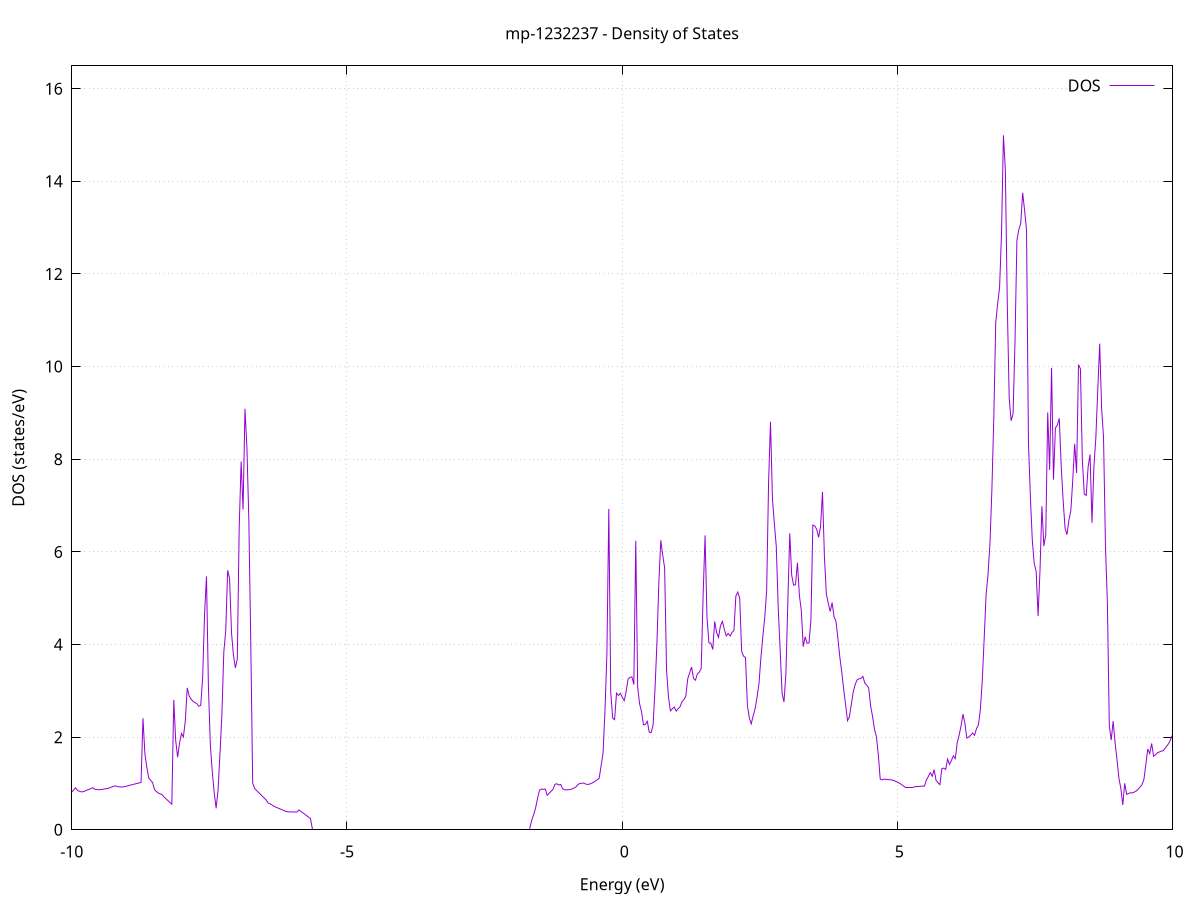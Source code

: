 set title 'mp-1232237 - Density of States'
set xlabel 'Energy (eV)'
set ylabel 'DOS (states/eV)'
set grid
set xrange [-10:10]
set yrange [0:16.493]
set xzeroaxis lt -1
set terminal png size 800,600
set output 'mp-1232237_dos_gnuplot.png'
plot '-' using 1:2 with lines title 'DOS'
-48.056400 0.000000
-48.021400 0.000000
-47.986400 0.000000
-47.951500 0.000000
-47.916500 0.000000
-47.881500 0.000000
-47.846500 0.000000
-47.811600 0.000000
-47.776600 0.000000
-47.741600 0.000000
-47.706600 0.000000
-47.671600 0.000000
-47.636700 0.000000
-47.601700 0.000000
-47.566700 0.000000
-47.531700 0.000000
-47.496800 0.000000
-47.461800 0.000000
-47.426800 0.000000
-47.391800 0.000000
-47.356800 0.000000
-47.321900 0.000000
-47.286900 0.000000
-47.251900 0.000000
-47.216900 0.000000
-47.182000 0.000000
-47.147000 0.000000
-47.112000 0.000000
-47.077000 0.000000
-47.042100 0.000000
-47.007100 0.000000
-46.972100 0.000000
-46.937100 0.000000
-46.902100 0.000000
-46.867200 0.000000
-46.832200 0.000000
-46.797200 0.000000
-46.762200 0.000000
-46.727300 0.000000
-46.692300 0.000000
-46.657300 0.000000
-46.622300 0.000000
-46.587300 0.000000
-46.552400 0.000000
-46.517400 0.000000
-46.482400 0.000000
-46.447400 0.000000
-46.412500 0.000000
-46.377500 0.000000
-46.342500 0.000000
-46.307500 0.000000
-46.272500 0.000000
-46.237600 0.000000
-46.202600 0.000000
-46.167600 0.000000
-46.132600 0.000000
-46.097700 0.000000
-46.062700 0.000000
-46.027700 0.000000
-45.992700 0.000000
-45.957800 0.000000
-45.922800 0.000000
-45.887800 0.000000
-45.852800 0.000000
-45.817800 0.000000
-45.782900 0.000000
-45.747900 0.000000
-45.712900 0.000000
-45.677900 0.000000
-45.643000 0.000000
-45.608000 0.000000
-45.573000 0.000000
-45.538000 0.000000
-45.503000 0.000000
-45.468100 0.000000
-45.433100 0.000000
-45.398100 0.000000
-45.363100 0.000000
-45.328200 0.000000
-45.293200 0.000000
-45.258200 0.000000
-45.223200 0.000000
-45.188200 0.000000
-45.153300 0.000000
-45.118300 0.000000
-45.083300 0.000000
-45.048300 0.000000
-45.013400 0.000000
-44.978400 0.000000
-44.943400 0.000000
-44.908400 0.000000
-44.873500 856.305300
-44.838500 0.000000
-44.803500 0.000000
-44.768500 0.000000
-44.733500 0.000000
-44.698600 0.000000
-44.663600 0.000000
-44.628600 0.000000
-44.593600 0.000000
-44.558700 0.000000
-44.523700 0.000000
-44.488700 0.000000
-44.453700 0.000000
-44.418700 0.000000
-44.383800 0.000000
-44.348800 0.000000
-44.313800 0.000000
-44.278800 0.000000
-44.243900 0.000000
-44.208900 0.000000
-44.173900 0.000000
-44.138900 0.000000
-44.103900 0.000000
-44.069000 0.000000
-44.034000 0.000000
-43.999000 0.000000
-43.964000 0.000000
-43.929100 0.000000
-43.894100 0.000000
-43.859100 0.000000
-43.824100 0.000000
-43.789200 0.000000
-43.754200 0.000000
-43.719200 0.000000
-43.684200 0.000000
-43.649200 0.000000
-43.614300 0.000000
-43.579300 0.000000
-43.544300 0.000000
-43.509300 0.000000
-43.474400 0.000000
-43.439400 0.000000
-43.404400 0.000000
-43.369400 0.000000
-43.334400 0.000000
-43.299500 0.000000
-43.264500 0.000000
-43.229500 0.000000
-43.194500 0.000000
-43.159600 0.000000
-43.124600 0.000000
-43.089600 0.000000
-43.054600 0.000000
-43.019600 0.000000
-42.984700 0.000000
-42.949700 0.000000
-42.914700 0.000000
-42.879700 0.000000
-42.844800 0.000000
-42.809800 0.000000
-42.774800 0.000000
-42.739800 0.000000
-42.704900 0.000000
-42.669900 0.000000
-42.634900 0.000000
-42.599900 0.000000
-42.564900 0.000000
-42.530000 0.000000
-42.495000 0.000000
-42.460000 0.000000
-42.425000 0.000000
-42.390100 0.000000
-42.355100 0.000000
-42.320100 0.000000
-42.285100 0.000000
-42.250100 0.000000
-42.215200 0.000000
-42.180200 0.000000
-42.145200 0.000000
-42.110200 0.000000
-42.075300 0.000000
-42.040300 0.000000
-42.005300 0.000000
-41.970300 0.000000
-41.935300 0.000000
-41.900400 0.000000
-41.865400 0.000000
-41.830400 0.000000
-41.795400 0.000000
-41.760500 0.000000
-41.725500 0.000000
-41.690500 0.000000
-41.655500 0.000000
-41.620600 0.000000
-41.585600 0.000000
-41.550600 0.000000
-41.515600 0.000000
-41.480600 0.000000
-41.445700 0.000000
-41.410700 0.000000
-41.375700 0.000000
-41.340700 0.000000
-41.305800 0.000000
-41.270800 0.000000
-41.235800 0.000000
-41.200800 0.000000
-41.165800 0.000000
-41.130900 0.000000
-41.095900 0.000000
-41.060900 0.000000
-41.025900 0.000000
-40.991000 0.000000
-40.956000 0.000000
-40.921000 0.000000
-40.886000 0.000000
-40.851000 0.000000
-40.816100 0.000000
-40.781100 0.000000
-40.746100 0.000000
-40.711100 0.000000
-40.676200 0.000000
-40.641200 0.000000
-40.606200 0.000000
-40.571200 0.000000
-40.536300 0.000000
-40.501300 0.000000
-40.466300 0.000000
-40.431300 0.000000
-40.396300 0.000000
-40.361400 0.000000
-40.326400 0.000000
-40.291400 0.000000
-40.256400 0.000000
-40.221500 0.000000
-40.186500 0.000000
-40.151500 0.000000
-40.116500 0.000000
-40.081500 0.000000
-40.046600 0.000000
-40.011600 0.000000
-39.976600 0.000000
-39.941600 0.000000
-39.906700 0.000000
-39.871700 0.000000
-39.836700 0.000000
-39.801700 0.000000
-39.766700 0.000000
-39.731800 0.000000
-39.696800 0.000000
-39.661800 0.000000
-39.626800 0.000000
-39.591900 0.000000
-39.556900 0.000000
-39.521900 0.000000
-39.486900 0.000000
-39.452000 0.000000
-39.417000 0.000000
-39.382000 0.000000
-39.347000 0.000000
-39.312000 0.000000
-39.277100 0.000000
-39.242100 0.000000
-39.207100 0.000000
-39.172100 0.000000
-39.137200 0.000000
-39.102200 0.000000
-39.067200 0.000000
-39.032200 0.000000
-38.997200 0.000000
-38.962300 0.000000
-38.927300 0.000000
-38.892300 0.000000
-38.857300 0.000000
-38.822400 0.000000
-38.787400 0.000000
-38.752400 0.000000
-38.717400 0.000000
-38.682400 0.000000
-38.647500 0.000000
-38.612500 0.000000
-38.577500 0.000000
-38.542500 0.000000
-38.507600 0.000000
-38.472600 0.000000
-38.437600 0.000000
-38.402600 0.000000
-38.367700 0.000000
-38.332700 0.000000
-38.297700 0.000000
-38.262700 0.000000
-38.227700 0.000000
-38.192800 0.000000
-38.157800 0.000000
-38.122800 0.000000
-38.087800 0.000000
-38.052900 0.000000
-38.017900 0.000000
-37.982900 0.000000
-37.947900 0.000000
-37.912900 0.000000
-37.878000 0.000000
-37.843000 0.000000
-37.808000 0.000000
-37.773000 0.000000
-37.738100 0.000000
-37.703100 0.000000
-37.668100 0.000000
-37.633100 0.000000
-37.598100 0.000000
-37.563200 0.000000
-37.528200 0.000000
-37.493200 0.000000
-37.458200 0.000000
-37.423300 0.000000
-37.388300 0.000000
-37.353300 0.000000
-37.318300 0.000000
-37.283400 0.000000
-37.248400 0.000000
-37.213400 0.000000
-37.178400 0.000000
-37.143400 0.000000
-37.108500 0.000000
-37.073500 0.000000
-37.038500 0.000000
-37.003500 0.000000
-36.968600 0.000000
-36.933600 0.000000
-36.898600 0.000000
-36.863600 0.000000
-36.828600 0.000000
-36.793700 0.000000
-36.758700 0.000000
-36.723700 0.000000
-36.688700 0.000000
-36.653800 0.000000
-36.618800 0.000000
-36.583800 0.000000
-36.548800 0.000000
-36.513800 0.000000
-36.478900 0.000000
-36.443900 0.000000
-36.408900 0.000000
-36.373900 0.000000
-36.339000 0.000000
-36.304000 0.000000
-36.269000 0.000000
-36.234000 0.000000
-36.199100 0.000000
-36.164100 0.000000
-36.129100 0.000000
-36.094100 0.000000
-36.059100 0.000000
-36.024200 0.000000
-35.989200 0.000000
-35.954200 0.000000
-35.919200 0.000000
-35.884300 0.000000
-35.849300 0.000000
-35.814300 0.000000
-35.779300 0.000000
-35.744300 0.000000
-35.709400 0.000000
-35.674400 0.000000
-35.639400 0.000000
-35.604400 0.000000
-35.569500 0.000000
-35.534500 0.000000
-35.499500 0.000000
-35.464500 0.000000
-35.429500 0.000000
-35.394600 0.000000
-35.359600 0.000000
-35.324600 0.000000
-35.289600 0.000000
-35.254700 0.000000
-35.219700 0.000000
-35.184700 0.000000
-35.149700 0.000000
-35.114800 0.000000
-35.079800 0.000000
-35.044800 0.000000
-35.009800 0.000000
-34.974800 0.000000
-34.939900 0.000000
-34.904900 0.000000
-34.869900 0.000000
-34.834900 0.000000
-34.800000 0.000000
-34.765000 0.000000
-34.730000 0.000000
-34.695000 0.000000
-34.660000 0.000000
-34.625100 0.000000
-34.590100 0.000000
-34.555100 0.000000
-34.520100 0.000000
-34.485200 0.000000
-34.450200 0.000000
-34.415200 0.000000
-34.380200 0.000000
-34.345200 0.000000
-34.310300 0.000000
-34.275300 0.000000
-34.240300 0.000000
-34.205300 0.000000
-34.170400 0.000000
-34.135400 0.000000
-34.100400 0.000000
-34.065400 0.000000
-34.030500 0.000000
-33.995500 0.000000
-33.960500 0.000000
-33.925500 0.000000
-33.890500 0.000000
-33.855600 0.000000
-33.820600 0.000000
-33.785600 0.000000
-33.750600 0.000000
-33.715700 0.000000
-33.680700 0.000000
-33.645700 0.000000
-33.610700 0.000000
-33.575700 0.000000
-33.540800 0.000000
-33.505800 0.000000
-33.470800 0.000000
-33.435800 0.000000
-33.400900 0.000000
-33.365900 0.000000
-33.330900 0.000000
-33.295900 0.000000
-33.260900 0.000000
-33.226000 0.000000
-33.191000 0.000000
-33.156000 0.000000
-33.121000 0.000000
-33.086100 0.000000
-33.051100 0.000000
-33.016100 0.000000
-32.981100 0.000000
-32.946200 0.000000
-32.911200 0.000000
-32.876200 0.000000
-32.841200 0.000000
-32.806200 0.000000
-32.771300 0.000000
-32.736300 0.000000
-32.701300 0.000000
-32.666300 0.000000
-32.631400 0.000000
-32.596400 0.000000
-32.561400 0.000000
-32.526400 0.000000
-32.491400 0.000000
-32.456500 0.000000
-32.421500 0.000000
-32.386500 0.000000
-32.351500 0.000000
-32.316600 0.000000
-32.281600 0.000000
-32.246600 0.000000
-32.211600 0.000000
-32.176600 0.000000
-32.141700 0.000000
-32.106700 0.000000
-32.071700 0.000000
-32.036700 0.000000
-32.001800 0.000000
-31.966800 0.000000
-31.931800 0.000000
-31.896800 0.000000
-31.861900 0.000000
-31.826900 0.000000
-31.791900 0.000000
-31.756900 0.000000
-31.721900 0.000000
-31.687000 0.000000
-31.652000 0.000000
-31.617000 0.000000
-31.582000 0.000000
-31.547100 0.000000
-31.512100 0.000000
-31.477100 0.000000
-31.442100 0.000000
-31.407100 0.000000
-31.372200 0.000000
-31.337200 0.000000
-31.302200 0.000000
-31.267200 0.000000
-31.232300 0.000000
-31.197300 0.000000
-31.162300 0.000000
-31.127300 0.000000
-31.092400 0.000000
-31.057400 0.000000
-31.022400 0.000000
-30.987400 0.000000
-30.952400 0.000000
-30.917500 0.000000
-30.882500 0.000000
-30.847500 0.000000
-30.812500 0.000000
-30.777600 0.000000
-30.742600 0.000000
-30.707600 0.000000
-30.672600 0.000000
-30.637600 0.000000
-30.602700 0.000000
-30.567700 0.000000
-30.532700 0.000000
-30.497700 0.000000
-30.462800 0.000000
-30.427800 0.000000
-30.392800 0.000000
-30.357800 0.000000
-30.322800 0.000000
-30.287900 0.000000
-30.252900 0.000000
-30.217900 0.000000
-30.182900 0.000000
-30.148000 0.000000
-30.113000 0.000000
-30.078000 0.000000
-30.043000 0.000000
-30.008100 0.000000
-29.973100 0.000000
-29.938100 0.000000
-29.903100 0.000000
-29.868100 0.000000
-29.833200 0.000000
-29.798200 0.000000
-29.763200 0.000000
-29.728200 0.000000
-29.693300 0.000000
-29.658300 0.000000
-29.623300 0.000000
-29.588300 0.000000
-29.553300 0.000000
-29.518400 0.000000
-29.483400 0.000000
-29.448400 0.000000
-29.413400 0.000000
-29.378500 0.000000
-29.343500 0.000000
-29.308500 0.000000
-29.273500 0.000000
-29.238500 0.000000
-29.203600 0.000000
-29.168600 0.000000
-29.133600 0.000000
-29.098600 0.000000
-29.063700 0.000000
-29.028700 0.000000
-28.993700 0.000000
-28.958700 0.000000
-28.923800 0.000000
-28.888800 0.000000
-28.853800 0.000000
-28.818800 0.000000
-28.783800 0.000000
-28.748900 0.000000
-28.713900 0.000000
-28.678900 0.000000
-28.643900 0.000000
-28.609000 0.000000
-28.574000 0.000000
-28.539000 0.000000
-28.504000 0.000000
-28.469000 0.000000
-28.434100 0.000000
-28.399100 0.000000
-28.364100 0.000000
-28.329100 0.000000
-28.294200 0.000000
-28.259200 0.000000
-28.224200 0.000000
-28.189200 0.000000
-28.154200 0.000000
-28.119300 0.000000
-28.084300 0.000000
-28.049300 0.000000
-28.014300 0.000000
-27.979400 0.000000
-27.944400 0.000000
-27.909400 0.000000
-27.874400 0.000000
-27.839500 0.000000
-27.804500 0.000000
-27.769500 0.000000
-27.734500 0.000000
-27.699500 0.000000
-27.664600 0.000000
-27.629600 0.000000
-27.594600 0.000000
-27.559600 0.000000
-27.524700 0.000000
-27.489700 0.000000
-27.454700 0.000000
-27.419700 0.000000
-27.384700 0.000000
-27.349800 0.000000
-27.314800 0.000000
-27.279800 0.000000
-27.244800 0.000000
-27.209900 0.000000
-27.174900 0.000000
-27.139900 0.000000
-27.104900 0.000000
-27.069900 0.000000
-27.035000 0.000000
-27.000000 0.000000
-26.965000 0.000000
-26.930000 0.000000
-26.895100 0.000000
-26.860100 0.000000
-26.825100 0.000000
-26.790100 0.000000
-26.755200 0.000000
-26.720200 0.000000
-26.685200 0.000000
-26.650200 0.000000
-26.615200 0.000000
-26.580300 0.000000
-26.545300 0.000000
-26.510300 0.000000
-26.475300 0.000000
-26.440400 0.000000
-26.405400 0.000000
-26.370400 0.000000
-26.335400 0.000000
-26.300400 0.000000
-26.265500 0.000000
-26.230500 0.000000
-26.195500 0.000000
-26.160500 0.000000
-26.125600 0.000000
-26.090600 0.000000
-26.055600 0.000000
-26.020600 0.000000
-25.985600 0.000000
-25.950700 0.000000
-25.915700 0.000000
-25.880700 0.000000
-25.845700 0.000000
-25.810800 0.000000
-25.775800 0.000000
-25.740800 0.000000
-25.705800 0.000000
-25.670900 0.000000
-25.635900 0.000000
-25.600900 0.000000
-25.565900 0.000000
-25.530900 0.000000
-25.496000 0.000000
-25.461000 0.000000
-25.426000 0.000000
-25.391000 0.000000
-25.356100 0.000000
-25.321100 0.000000
-25.286100 0.000000
-25.251100 0.000000
-25.216100 0.000000
-25.181200 0.000000
-25.146200 0.000000
-25.111200 0.000000
-25.076200 0.000000
-25.041300 0.000000
-25.006300 0.000000
-24.971300 0.000000
-24.936300 0.000000
-24.901300 0.000000
-24.866400 0.000000
-24.831400 0.000000
-24.796400 0.000000
-24.761400 0.000000
-24.726500 0.000000
-24.691500 0.000000
-24.656500 0.000000
-24.621500 0.000000
-24.586600 0.000000
-24.551600 0.000000
-24.516600 0.000000
-24.481600 0.000000
-24.446600 0.000000
-24.411700 0.000000
-24.376700 0.000000
-24.341700 0.000000
-24.306700 0.000000
-24.271800 0.000000
-24.236800 0.000000
-24.201800 0.000000
-24.166800 0.000000
-24.131800 0.000000
-24.096900 0.000000
-24.061900 0.000000
-24.026900 0.000000
-23.991900 0.000000
-23.957000 0.000000
-23.922000 0.000000
-23.887000 0.000000
-23.852000 0.000000
-23.817000 0.000000
-23.782100 0.000000
-23.747100 0.000000
-23.712100 0.000000
-23.677100 0.000000
-23.642200 0.000000
-23.607200 0.000000
-23.572200 96.468800
-23.537200 345.385600
-23.502300 0.000000
-23.467300 0.000000
-23.432300 0.000000
-23.397300 0.000000
-23.362300 0.000000
-23.327400 0.000000
-23.292400 0.000000
-23.257400 0.000000
-23.222400 0.000000
-23.187500 0.000000
-23.152500 0.000000
-23.117500 0.000000
-23.082500 0.000000
-23.047500 0.000000
-23.012600 0.000000
-22.977600 0.000000
-22.942600 0.000000
-22.907600 0.000000
-22.872700 0.000000
-22.837700 0.000000
-22.802700 0.000000
-22.767700 0.000000
-22.732700 0.000000
-22.697800 0.000000
-22.662800 0.000000
-22.627800 0.000000
-22.592800 0.000000
-22.557900 0.000000
-22.522900 0.000000
-22.487900 0.000000
-22.452900 0.000000
-22.418000 0.000000
-22.383000 0.000000
-22.348000 0.000000
-22.313000 0.000000
-22.278000 0.000000
-22.243100 0.000000
-22.208100 0.000000
-22.173100 0.000000
-22.138100 0.000000
-22.103200 0.000000
-22.068200 0.000000
-22.033200 0.000000
-21.998200 0.000000
-21.963200 0.000000
-21.928300 0.000000
-21.893300 0.000000
-21.858300 0.000000
-21.823300 0.000000
-21.788400 0.000000
-21.753400 0.000000
-21.718400 0.000000
-21.683400 0.000000
-21.648400 0.000000
-21.613500 0.000000
-21.578500 0.000000
-21.543500 0.000000
-21.508500 0.000000
-21.473600 0.000000
-21.438600 0.000000
-21.403600 0.000000
-21.368600 0.000000
-21.333700 0.000000
-21.298700 0.000000
-21.263700 0.000000
-21.228700 0.000000
-21.193700 0.000000
-21.158800 0.000000
-21.123800 0.000000
-21.088800 0.000000
-21.053800 0.000000
-21.018900 0.000000
-20.983900 0.000000
-20.948900 0.000000
-20.913900 0.000000
-20.878900 0.000000
-20.844000 0.000000
-20.809000 0.000000
-20.774000 0.000000
-20.739000 0.000000
-20.704100 0.000000
-20.669100 0.000000
-20.634100 0.000000
-20.599100 0.000000
-20.564100 0.000000
-20.529200 0.000000
-20.494200 0.000000
-20.459200 0.000000
-20.424200 0.000000
-20.389300 0.000000
-20.354300 0.000000
-20.319300 0.000000
-20.284300 0.000000
-20.249400 0.000000
-20.214400 0.000000
-20.179400 0.000000
-20.144400 0.000000
-20.109400 0.000000
-20.074500 0.000000
-20.039500 0.000000
-20.004500 0.000000
-19.969500 0.000000
-19.934600 0.000000
-19.899600 0.000000
-19.864600 0.000000
-19.829600 0.000000
-19.794600 0.000000
-19.759700 0.000000
-19.724700 0.000000
-19.689700 0.000000
-19.654700 0.000000
-19.619800 0.000000
-19.584800 0.000000
-19.549800 0.000000
-19.514800 0.000000
-19.479800 0.000000
-19.444900 0.000000
-19.409900 0.000000
-19.374900 0.000000
-19.339900 0.000000
-19.305000 0.000000
-19.270000 0.000000
-19.235000 0.000000
-19.200000 0.000000
-19.165100 0.000000
-19.130100 0.000000
-19.095100 0.000000
-19.060100 0.000000
-19.025100 0.000000
-18.990200 0.000000
-18.955200 0.000000
-18.920200 0.000000
-18.885200 0.000000
-18.850300 0.000000
-18.815300 0.000000
-18.780300 0.000000
-18.745300 0.000000
-18.710300 0.000000
-18.675400 0.000000
-18.640400 0.000000
-18.605400 0.000000
-18.570400 0.000000
-18.535500 0.000000
-18.500500 0.000000
-18.465500 0.000000
-18.430500 0.000000
-18.395500 0.000000
-18.360600 0.000000
-18.325600 0.000000
-18.290600 0.000000
-18.255600 0.000000
-18.220700 0.000000
-18.185700 0.000000
-18.150700 0.000000
-18.115700 0.000000
-18.080800 0.000000
-18.045800 0.000000
-18.010800 0.000000
-17.975800 0.000000
-17.940800 0.000000
-17.905900 0.000000
-17.870900 0.000000
-17.835900 0.000000
-17.800900 0.000000
-17.766000 0.000000
-17.731000 0.000000
-17.696000 0.000000
-17.661000 0.000000
-17.626000 0.000000
-17.591100 0.000000
-17.556100 0.000000
-17.521100 0.000000
-17.486100 0.000000
-17.451200 0.000000
-17.416200 0.000000
-17.381200 0.000000
-17.346200 0.000000
-17.311200 0.000000
-17.276300 0.000000
-17.241300 0.000000
-17.206300 0.000000
-17.171300 0.000000
-17.136400 0.000000
-17.101400 0.000000
-17.066400 0.000000
-17.031400 0.000000
-16.996500 0.000000
-16.961500 0.000000
-16.926500 0.000000
-16.891500 0.000000
-16.856500 0.000000
-16.821600 0.000000
-16.786600 0.000000
-16.751600 0.000000
-16.716600 0.000000
-16.681700 0.000000
-16.646700 0.000000
-16.611700 0.000000
-16.576700 0.000000
-16.541700 0.000000
-16.506800 0.000000
-16.471800 0.000000
-16.436800 0.000000
-16.401800 0.000000
-16.366900 0.000000
-16.331900 0.000000
-16.296900 0.000000
-16.261900 0.000000
-16.226900 0.000000
-16.192000 0.000000
-16.157000 0.000000
-16.122000 0.000000
-16.087000 0.000000
-16.052100 0.000000
-16.017100 0.000000
-15.982100 0.000000
-15.947100 0.000000
-15.912200 0.000000
-15.877200 0.000000
-15.842200 0.000000
-15.807200 0.000000
-15.772200 0.000000
-15.737300 0.000000
-15.702300 0.000000
-15.667300 0.000000
-15.632300 0.000000
-15.597400 0.000000
-15.562400 0.000000
-15.527400 0.000000
-15.492400 0.000000
-15.457400 0.000000
-15.422500 0.000000
-15.387500 0.000000
-15.352500 0.000000
-15.317500 0.000000
-15.282600 0.000000
-15.247600 0.000000
-15.212600 0.000000
-15.177600 0.000000
-15.142600 0.000000
-15.107700 0.000000
-15.072700 0.000000
-15.037700 0.000000
-15.002700 0.000000
-14.967800 0.000000
-14.932800 0.000000
-14.897800 0.000000
-14.862800 0.000000
-14.827900 0.000000
-14.792900 0.000000
-14.757900 0.000000
-14.722900 0.000000
-14.687900 0.000000
-14.653000 0.000000
-14.618000 0.000000
-14.583000 0.000000
-14.548000 0.000000
-14.513100 0.000000
-14.478100 0.000000
-14.443100 0.000000
-14.408100 0.000000
-14.373100 0.000000
-14.338200 0.000000
-14.303200 0.000000
-14.268200 0.000000
-14.233200 0.000000
-14.198300 0.000000
-14.163300 0.000000
-14.128300 0.000000
-14.093300 0.000000
-14.058300 0.000000
-14.023400 0.000000
-13.988400 0.000000
-13.953400 0.000000
-13.918400 0.000000
-13.883500 0.000000
-13.848500 0.000000
-13.813500 0.000000
-13.778500 0.000000
-13.743600 0.000000
-13.708600 0.000000
-13.673600 0.000000
-13.638600 0.000000
-13.603600 0.000000
-13.568700 0.000000
-13.533700 0.000000
-13.498700 0.000000
-13.463700 0.000000
-13.428800 0.000000
-13.393800 0.000000
-13.358800 0.000000
-13.323800 0.000000
-13.288800 0.000000
-13.253900 0.000000
-13.218900 0.000000
-13.183900 0.000000
-13.148900 0.000000
-13.114000 0.000000
-13.079000 0.000000
-13.044000 0.000000
-13.009000 0.000000
-12.974000 0.000000
-12.939100 0.000000
-12.904100 0.000000
-12.869100 0.000000
-12.834100 0.000000
-12.799200 0.000000
-12.764200 0.000000
-12.729200 0.000000
-12.694200 0.000000
-12.659300 0.000000
-12.624300 0.000000
-12.589300 0.000000
-12.554300 0.000000
-12.519300 0.000000
-12.484400 0.000000
-12.449400 0.000000
-12.414400 0.000000
-12.379400 0.000000
-12.344500 0.000000
-12.309500 0.000000
-12.274500 0.000000
-12.239500 0.000000
-12.204500 0.000000
-12.169600 0.000000
-12.134600 0.000000
-12.099600 0.000000
-12.064600 0.000000
-12.029700 0.000000
-11.994700 0.000000
-11.959700 0.000000
-11.924700 0.000000
-11.889800 0.000000
-11.854800 0.000000
-11.819800 0.000000
-11.784800 0.000000
-11.749800 0.000000
-11.714900 0.000000
-11.679900 0.000000
-11.644900 0.000000
-11.609900 0.000000
-11.575000 0.000000
-11.540000 0.000000
-11.505000 0.000000
-11.470000 0.000000
-11.435000 0.000000
-11.400100 0.000000
-11.365100 0.000000
-11.330100 0.000000
-11.295100 0.000000
-11.260200 0.000000
-11.225200 0.000000
-11.190200 0.000000
-11.155200 0.000000
-11.120200 0.000000
-11.085300 0.000000
-11.050300 0.000000
-11.015300 0.000000
-10.980300 0.000000
-10.945400 0.000000
-10.910400 0.000000
-10.875400 0.000000
-10.840400 0.000000
-10.805500 0.000000
-10.770500 0.000000
-10.735500 0.000000
-10.700500 0.000000
-10.665500 0.000000
-10.630600 0.000000
-10.595600 0.000000
-10.560600 0.000000
-10.525600 0.000000
-10.490700 0.000000
-10.455700 0.000000
-10.420700 0.000000
-10.385700 0.000000
-10.350700 0.000000
-10.315800 0.000000
-10.280800 0.000000
-10.245800 0.000000
-10.210800 0.597200
-10.175900 0.769700
-10.140900 0.942200
-10.105900 0.792700
-10.070900 0.793200
-10.035900 0.793700
-10.001000 0.812900
-9.966000 0.859800
-9.931000 0.906700
-9.896000 0.846100
-9.861100 0.831700
-9.826100 0.817300
-9.791100 0.823600
-9.756100 0.840300
-9.721200 0.857000
-9.686200 0.873700
-9.651200 0.890400
-9.616200 0.907400
-9.581200 0.875000
-9.546300 0.869400
-9.511300 0.864100
-9.476300 0.867800
-9.441300 0.874500
-9.406400 0.881200
-9.371400 0.887800
-9.336400 0.894500
-9.301400 0.913400
-9.266400 0.927900
-9.231500 0.942500
-9.196500 0.946300
-9.161500 0.930000
-9.126500 0.924600
-9.091600 0.923400
-9.056600 0.926500
-9.021600 0.936600
-8.986600 0.948400
-8.951600 0.960100
-8.916700 0.970500
-8.881700 0.980700
-8.846700 0.990800
-8.811700 1.000900
-8.776800 1.011000
-8.741800 1.021100
-8.706800 2.408400
-8.671800 1.640200
-8.636900 1.352500
-8.601900 1.116400
-8.566900 1.067900
-8.531900 1.019500
-8.496900 0.866000
-8.462000 0.825900
-8.427000 0.792000
-8.392000 0.773900
-8.357000 0.755800
-8.322100 0.706300
-8.287100 0.667700
-8.252100 0.629100
-8.217100 0.590600
-8.182100 0.552000
-8.147200 2.804700
-8.112200 1.931200
-8.077200 1.567800
-8.042200 1.870500
-8.007300 2.079500
-7.972300 2.002200
-7.937300 2.352700
-7.902300 3.063700
-7.867300 2.892800
-7.832400 2.819600
-7.797400 2.774600
-7.762400 2.747000
-7.727400 2.722800
-7.692500 2.667700
-7.657500 2.683900
-7.622500 3.275400
-7.587500 4.653600
-7.552600 5.470100
-7.517600 3.092300
-7.482600 1.838600
-7.447600 1.257000
-7.412600 0.805000
-7.377700 0.462900
-7.342700 0.852100
-7.307700 1.638000
-7.272700 2.486500
-7.237800 3.836100
-7.202800 4.295700
-7.167800 5.602900
-7.132800 5.421200
-7.097800 4.251100
-7.062900 3.772500
-7.027900 3.496100
-6.992900 3.680800
-6.957900 6.536900
-6.923000 7.951000
-6.888000 6.911100
-6.853000 9.088700
-6.818000 8.252600
-6.783000 6.684200
-6.748100 4.056500
-6.713100 1.011800
-6.678100 0.890400
-6.643100 0.849200
-6.608200 0.808000
-6.573200 0.766800
-6.538200 0.725600
-6.503200 0.684300
-6.468300 0.643100
-6.433300 0.580300
-6.398300 0.558800
-6.363300 0.537200
-6.328300 0.507100
-6.293400 0.489500
-6.258400 0.471800
-6.223400 0.454200
-6.188400 0.436500
-6.153500 0.418900
-6.118500 0.401200
-6.083500 0.387100
-6.048500 0.386300
-6.013500 0.385500
-5.978600 0.384700
-5.943600 0.383900
-5.908600 0.383100
-5.873600 0.429500
-5.838700 0.398500
-5.803700 0.367500
-5.768700 0.336500
-5.733700 0.305500
-5.698700 0.274500
-5.663800 0.243500
-5.628800 0.000000
-5.593800 0.000000
-5.558800 0.000000
-5.523900 0.000000
-5.488900 0.000000
-5.453900 0.000000
-5.418900 0.000000
-5.384000 0.000000
-5.349000 0.000000
-5.314000 0.000000
-5.279000 0.000000
-5.244000 0.000000
-5.209100 0.000000
-5.174100 0.000000
-5.139100 0.000000
-5.104100 0.000000
-5.069200 0.000000
-5.034200 0.000000
-4.999200 0.000000
-4.964200 0.000000
-4.929200 0.000000
-4.894300 0.000000
-4.859300 0.000000
-4.824300 0.000000
-4.789300 0.000000
-4.754400 0.000000
-4.719400 0.000000
-4.684400 0.000000
-4.649400 0.000000
-4.614400 0.000000
-4.579500 0.000000
-4.544500 0.000000
-4.509500 0.000000
-4.474500 0.000000
-4.439600 0.000000
-4.404600 0.000000
-4.369600 0.000000
-4.334600 0.000000
-4.299700 0.000000
-4.264700 0.000000
-4.229700 0.000000
-4.194700 0.000000
-4.159700 0.000000
-4.124800 0.000000
-4.089800 0.000000
-4.054800 0.000000
-4.019800 0.000000
-3.984900 0.000000
-3.949900 0.000000
-3.914900 0.000000
-3.879900 0.000000
-3.844900 0.000000
-3.810000 0.000000
-3.775000 0.000000
-3.740000 0.000000
-3.705000 0.000000
-3.670100 0.000000
-3.635100 0.000000
-3.600100 0.000000
-3.565100 0.000000
-3.530100 0.000000
-3.495200 0.000000
-3.460200 0.000000
-3.425200 0.000000
-3.390200 0.000000
-3.355300 0.000000
-3.320300 0.000000
-3.285300 0.000000
-3.250300 0.000000
-3.215400 0.000000
-3.180400 0.000000
-3.145400 0.000000
-3.110400 0.000000
-3.075400 0.000000
-3.040500 0.000000
-3.005500 0.000000
-2.970500 0.000000
-2.935500 0.000000
-2.900600 0.000000
-2.865600 0.000000
-2.830600 0.000000
-2.795600 0.000000
-2.760600 0.000000
-2.725700 0.000000
-2.690700 0.000000
-2.655700 0.000000
-2.620700 0.000000
-2.585800 0.000000
-2.550800 0.000000
-2.515800 0.000000
-2.480800 0.000000
-2.445800 0.000000
-2.410900 0.000000
-2.375900 0.000000
-2.340900 0.000000
-2.305900 0.000000
-2.271000 0.000000
-2.236000 0.000000
-2.201000 0.000000
-2.166000 0.000000
-2.131100 0.000000
-2.096100 0.000000
-2.061100 0.000000
-2.026100 0.000000
-1.991100 0.000000
-1.956200 0.000000
-1.921200 0.000000
-1.886200 0.000000
-1.851200 0.000000
-1.816300 0.000000
-1.781300 0.000000
-1.746300 0.000000
-1.711300 0.000000
-1.676300 0.000000
-1.641400 0.210200
-1.606400 0.331900
-1.571400 0.478700
-1.536400 0.683900
-1.501500 0.854700
-1.466500 0.878700
-1.431500 0.874500
-1.396500 0.879700
-1.361500 0.744300
-1.326600 0.787000
-1.291600 0.829800
-1.256600 0.872500
-1.221600 0.979300
-1.186700 0.994100
-1.151700 0.965400
-1.116700 0.978900
-1.081700 0.885700
-1.046800 0.864700
-1.011800 0.860600
-0.976800 0.864200
-0.941800 0.872200
-0.906800 0.882200
-0.871900 0.904400
-0.836900 0.926700
-0.801900 0.979600
-0.766900 0.998500
-0.732000 1.005700
-0.697000 1.008100
-0.662000 0.986800
-0.627000 0.978700
-0.592000 0.986100
-0.557100 1.002700
-0.522100 1.025700
-0.487100 1.051100
-0.452100 1.081700
-0.417200 1.112300
-0.382200 1.384100
-0.347200 1.647400
-0.312200 2.558000
-0.277200 3.776900
-0.242300 6.926600
-0.207300 2.977100
-0.172300 2.410000
-0.137300 2.377000
-0.102400 2.949300
-0.067400 2.899100
-0.032400 2.946300
0.002600 2.861000
0.037500 2.788100
0.072500 2.978600
0.107500 3.249800
0.142500 3.291600
0.177500 3.301300
0.212400 3.136000
0.247400 6.239100
0.282400 3.074200
0.317400 2.717600
0.352300 2.548900
0.387300 2.266800
0.422300 2.273700
0.457300 2.342100
0.492300 2.106200
0.527200 2.099600
0.562200 2.263200
0.597200 3.040700
0.632200 4.035500
0.667100 5.339300
0.702100 6.250500
0.737100 5.928100
0.772100 5.652900
0.807100 3.437200
0.842000 2.869000
0.877000 2.567400
0.912000 2.611600
0.947000 2.650300
0.981900 2.562500
1.016900 2.613600
1.051900 2.654500
1.086900 2.764300
1.121800 2.807900
1.156800 2.885400
1.191800 3.261500
1.226800 3.387400
1.261800 3.514500
1.296700 3.267200
1.331700 3.229000
1.366700 3.364700
1.401700 3.402700
1.436600 3.483200
1.471600 5.071000
1.506600 6.355800
1.541600 4.587700
1.576600 4.036900
1.611500 4.029700
1.646500 3.892400
1.681500 4.498200
1.716500 4.259900
1.751400 4.154700
1.786400 4.403500
1.821400 4.497400
1.856400 4.331100
1.891400 4.186800
1.926300 4.238300
1.961300 4.183500
1.996300 4.261900
2.031300 4.300200
2.066200 5.047200
2.101200 5.132000
2.136200 5.001500
2.171200 3.852600
2.206100 3.749100
2.241100 3.718100
2.276100 2.682400
2.311100 2.411800
2.346100 2.288000
2.381000 2.461400
2.416000 2.611900
2.451000 2.861900
2.486000 3.150300
2.520900 3.709100
2.555900 4.163500
2.590900 4.583700
2.625900 5.160200
2.660900 7.503300
2.695800 8.805400
2.730800 7.149400
2.765800 6.612800
2.800800 6.115500
2.835700 4.801600
2.870700 3.890200
2.905700 2.949500
2.940700 2.760900
2.975700 3.374200
3.010600 4.917500
3.045600 6.399200
3.080600 5.497100
3.115600 5.280600
3.150500 5.293300
3.185500 5.765000
3.220500 5.059800
3.255500 4.735100
3.290400 3.952800
3.325400 4.166600
3.360400 4.028700
3.395400 4.031400
3.430400 4.540200
3.465300 6.579000
3.500300 6.558900
3.535300 6.487000
3.570300 6.313000
3.605200 6.545400
3.640200 7.296000
3.675200 5.902000
3.710200 5.092600
3.745200 4.891100
3.780100 4.712600
3.815100 4.905900
3.850100 4.598900
3.885100 4.505800
3.920000 4.134800
3.955000 3.731400
3.990000 3.411700
4.025000 3.040100
4.060000 2.703400
4.094900 2.354900
4.129900 2.440500
4.164900 2.712200
4.199900 2.982400
4.234800 3.139800
4.269800 3.236200
4.304800 3.259700
4.339800 3.267000
4.374700 3.311300
4.409700 3.163200
4.444700 3.122100
4.479700 3.064100
4.514700 2.675700
4.549600 2.449700
4.584600 2.172100
4.619600 2.011800
4.654600 1.621400
4.689500 1.091300
4.724500 1.077200
4.759500 1.093400
4.794500 1.088800
4.829500 1.084400
4.864400 1.080200
4.899400 1.076200
4.934400 1.064100
4.969400 1.046300
5.004300 1.023400
5.039300 1.005700
5.074300 0.976600
5.109300 0.948200
5.144300 0.923300
5.179200 0.923300
5.214200 0.923300
5.249200 0.923400
5.284200 0.923400
5.319100 0.929800
5.354100 0.932500
5.389100 0.934500
5.424100 0.939200
5.459000 0.942600
5.494000 0.943700
5.529000 1.078400
5.564000 1.151500
5.599000 1.234300
5.633900 1.156100
5.668900 1.297200
5.703900 1.066700
5.738900 1.017300
5.773800 0.974900
5.808800 1.317900
5.843800 1.331400
5.878800 1.301400
5.913800 1.525400
5.948700 1.412000
5.983700 1.498600
6.018700 1.597400
6.053700 1.535800
6.088600 1.879800
6.123600 2.046300
6.158600 2.248600
6.193600 2.497000
6.228500 2.289700
6.263500 1.977700
6.298500 2.004100
6.333500 2.041600
6.368500 2.088400
6.403400 2.040200
6.438400 2.183400
6.473400 2.262400
6.508400 2.589100
6.543300 3.219600
6.578300 4.132900
6.613300 5.082800
6.648300 5.518700
6.683300 6.180300
6.718200 7.336800
6.753200 8.900900
6.788200 10.943900
6.823200 11.365400
6.858100 11.709300
6.893100 12.865300
6.928100 14.993400
6.963100 14.243100
6.998100 11.351400
7.033000 9.308100
7.068000 8.831200
7.103000 8.978400
7.138000 10.523400
7.172900 12.728300
7.207900 12.958900
7.242900 13.093000
7.277900 13.753800
7.312800 13.369200
7.347800 12.945000
7.382800 8.361800
7.417800 7.183100
7.452800 6.251200
7.487700 5.750500
7.522700 5.579900
7.557700 4.615700
7.592700 5.604800
7.627600 6.985700
7.662600 6.124700
7.697600 6.374900
7.732600 9.009900
7.767600 7.767600
7.802500 9.973700
7.837500 7.561000
7.872500 8.676100
7.907500 8.735700
7.942400 8.884500
7.977400 7.864200
8.012400 7.120700
8.047400 6.515400
8.082400 6.372000
8.117300 6.682900
8.152300 6.886800
8.187300 7.537200
8.222300 8.331000
8.257200 7.702100
8.292200 10.044500
8.327200 9.951800
8.362200 7.971300
8.397100 7.247300
8.432100 7.217700
8.467100 7.834900
8.502100 8.103800
8.537100 6.628200
8.572000 7.838700
8.607000 8.458700
8.642000 9.493500
8.677000 10.496100
8.711900 9.103100
8.746900 8.471000
8.781900 6.139600
8.816900 4.895500
8.851900 2.240500
8.886800 1.937500
8.921800 2.345300
8.956800 1.876900
8.991800 1.512200
9.026700 1.110000
9.061700 0.890400
9.096700 0.534200
9.131700 1.003400
9.166700 0.763000
9.201600 0.782300
9.236600 0.800600
9.271600 0.796400
9.306600 0.814400
9.341500 0.835900
9.376500 0.877400
9.411500 0.923400
9.446500 0.977400
9.481400 1.090200
9.516400 1.420800
9.551400 1.741800
9.586400 1.644100
9.621400 1.863600
9.656300 1.589600
9.691300 1.618100
9.726300 1.664000
9.761300 1.679600
9.796200 1.698400
9.831200 1.706700
9.866200 1.760400
9.901200 1.815000
9.936200 1.871600
9.971100 1.964900
10.006100 2.067600
10.041100 2.249300
10.076100 3.571600
10.111000 2.881300
10.146000 3.146300
10.181000 3.836100
10.216000 4.254700
10.251000 3.532600
10.285900 2.789500
10.320900 2.055000
10.355900 1.776000
10.390900 1.930800
10.425800 2.035500
10.460800 1.734000
10.495800 1.626900
10.530800 1.564000
10.565700 1.505800
10.600700 1.397900
10.635700 1.372500
10.670700 1.376600
10.705700 1.324000
10.740600 1.318700
10.775600 1.302200
10.810600 1.291300
10.845600 1.278700
10.880500 1.273200
10.915500 1.272600
10.950500 1.363800
10.985500 1.361200
11.020500 1.453600
11.055400 1.530800
11.090400 1.440700
11.125400 1.440000
11.160400 1.592800
11.195300 2.129900
11.230300 1.280100
11.265300 1.250200
11.300300 1.245200
11.335300 1.221000
11.370200 1.199900
11.405200 1.182200
11.440200 1.167700
11.475200 1.240500
11.510100 1.363300
11.545100 1.354700
11.580100 1.464700
11.615100 1.432300
11.650000 1.838000
11.685000 2.177900
11.720000 2.282100
11.755000 2.393600
11.790000 2.630000
11.824900 3.163400
11.859900 3.373700
11.894900 3.421100
11.929900 3.599600
11.964800 3.564700
11.999800 3.855400
12.034800 3.757400
12.069800 3.864600
12.104800 4.402400
12.139700 4.372000
12.174700 4.333200
12.209700 4.342200
12.244700 4.421500
12.279600 5.105000
12.314600 4.984200
12.349600 4.507100
12.384600 4.487100
12.419600 5.438700
12.454500 4.187700
12.489500 4.020000
12.524500 3.842400
12.559500 3.721500
12.594400 3.609800
12.629400 3.581300
12.664400 3.544400
12.699400 3.275400
12.734300 3.072700
12.769300 3.324800
12.804300 2.712800
12.839300 2.737700
12.874300 3.131200
12.909200 3.500500
12.944200 3.516400
12.979200 3.644200
13.014200 3.562500
13.049100 3.364600
13.084100 3.197600
13.119100 3.134300
13.154100 3.309600
13.189100 3.341500
13.224000 2.937500
13.259000 3.095200
13.294000 3.644100
13.329000 4.036900
13.363900 4.383000
13.398900 4.731700
13.433900 5.577400
13.468900 6.236200
13.503900 5.192400
13.538800 3.610400
13.573800 3.465100
13.608800 3.434800
13.643800 3.938200
13.678700 4.724200
13.713700 4.034900
13.748700 3.609400
13.783700 3.361200
13.818600 2.848100
13.853600 2.796500
13.888600 2.675900
13.923600 2.701300
13.958600 3.299700
13.993500 3.454600
14.028500 3.942400
14.063500 3.480800
14.098500 3.619500
14.133400 3.824400
14.168400 4.563200
14.203400 4.685400
14.238400 4.992800
14.273400 5.096600
14.308300 5.150200
14.343300 5.310600
14.378300 5.431600
14.413300 5.095700
14.448200 4.891900
14.483200 5.133000
14.518200 5.307100
14.553200 5.409600
14.588200 5.469200
14.623100 4.461200
14.658100 4.156100
14.693100 3.949500
14.728100 3.719900
14.763000 3.676100
14.798000 3.827100
14.833000 3.612100
14.868000 3.644800
14.902900 3.829700
14.937900 3.400000
14.972900 3.005700
15.007900 2.952200
15.042900 2.934500
15.077800 2.842200
15.112800 2.832900
15.147800 2.896500
15.182800 2.998800
15.217700 3.471600
15.252700 3.384600
15.287700 3.618900
15.322700 3.918300
15.357700 4.025800
15.392600 4.330200
15.427600 4.237200
15.462600 4.080800
15.497600 3.895300
15.532500 4.039000
15.567500 4.243600
15.602500 3.797500
15.637500 3.913800
15.672500 3.847800
15.707400 3.818500
15.742400 4.314900
15.777400 4.959000
15.812400 4.600400
15.847300 3.942300
15.882300 3.810900
15.917300 3.752700
15.952300 4.278000
15.987200 3.699600
16.022200 4.134600
16.057200 4.037500
16.092200 4.124800
16.127200 4.154000
16.162100 4.149400
16.197100 3.966600
16.232100 3.483200
16.267100 3.401000
16.302000 3.628400
16.337000 3.788000
16.372000 3.393200
16.407000 3.425600
16.442000 3.721100
16.476900 3.880100
16.511900 4.006800
16.546900 3.969300
16.581900 4.422900
16.616800 5.388600
16.651800 4.762500
16.686800 5.082700
16.721800 6.083400
16.756800 5.322100
16.791700 5.355000
16.826700 5.046200
16.861700 4.770300
16.896700 4.363600
16.931600 3.971500
16.966600 3.648600
17.001600 3.750800
17.036600 3.716400
17.071500 3.553300
17.106500 3.926300
17.141500 3.768700
17.176500 3.449000
17.211500 3.282100
17.246400 3.304500
17.281400 2.886500
17.316400 2.672700
17.351400 2.380400
17.386300 2.016200
17.421300 1.821000
17.456300 1.633500
17.491300 1.486200
17.526300 1.556300
17.561200 1.267500
17.596200 1.208000
17.631200 1.249800
17.666200 1.321500
17.701100 1.309800
17.736100 1.383200
17.771100 1.198900
17.806100 1.210300
17.841100 1.192200
17.876000 1.174600
17.911000 1.135700
17.946000 1.050500
17.981000 1.154300
18.015900 1.112600
18.050900 0.977900
18.085900 0.691200
18.120900 0.581900
18.155800 0.507900
18.190800 0.479400
18.225800 0.448900
18.260800 0.443500
18.295800 0.425100
18.330700 0.397300
18.365700 0.363700
18.400700 0.331600
18.435700 0.301000
18.470600 0.271900
18.505600 0.244300
18.540600 0.241800
18.575600 0.209200
18.610600 0.178700
18.645500 0.150300
18.680500 0.123900
18.715500 0.071400
18.750500 0.000000
18.785400 0.000000
18.820400 0.000000
18.855400 0.000000
18.890400 0.000000
18.925400 0.000000
18.960300 0.000000
18.995300 0.000000
19.030300 0.000000
19.065300 0.000000
19.100200 0.000000
19.135200 0.000000
19.170200 0.000000
19.205200 0.000000
19.240100 0.000000
19.275100 0.000000
19.310100 0.000000
19.345100 0.000000
19.380100 0.000000
19.415000 0.000000
19.450000 0.000000
19.485000 0.000000
19.520000 0.000000
19.554900 0.000000
19.589900 0.000000
19.624900 0.000000
19.659900 0.000000
19.694900 0.000000
19.729800 0.000000
19.764800 0.000000
19.799800 0.000000
19.834800 0.000000
19.869700 0.000000
19.904700 0.000000
19.939700 0.000000
19.974700 0.000000
20.009700 0.000000
20.044600 0.000000
20.079600 0.000000
20.114600 0.000000
20.149600 0.000000
20.184500 0.000000
20.219500 0.000000
20.254500 0.000000
20.289500 0.000000
20.324400 0.000000
20.359400 0.000000
20.394400 0.000000
20.429400 0.000000
20.464400 0.000000
20.499300 0.000000
20.534300 0.000000
20.569300 0.000000
20.604300 0.000000
20.639200 0.000000
20.674200 0.000000
20.709200 0.000000
20.744200 0.000000
20.779200 0.000000
20.814100 0.000000
20.849100 0.000000
20.884100 0.000000
20.919100 0.000000
20.954000 0.000000
20.989000 0.000000
21.024000 0.000000
21.059000 0.000000
21.094000 0.000000
21.128900 0.000000
21.163900 0.000000
21.198900 0.000000
21.233900 0.000000
21.268800 0.000000
21.303800 0.000000
21.338800 0.000000
21.373800 0.000000
21.408700 0.000000
21.443700 0.000000
21.478700 0.000000
21.513700 0.000000
21.548700 0.000000
21.583600 0.000000
21.618600 0.000000
21.653600 0.000000
21.688600 0.000000
21.723500 0.000000
21.758500 0.000000
21.793500 0.000000
21.828500 0.000000
21.863500 0.000000
21.898400 0.000000
e
